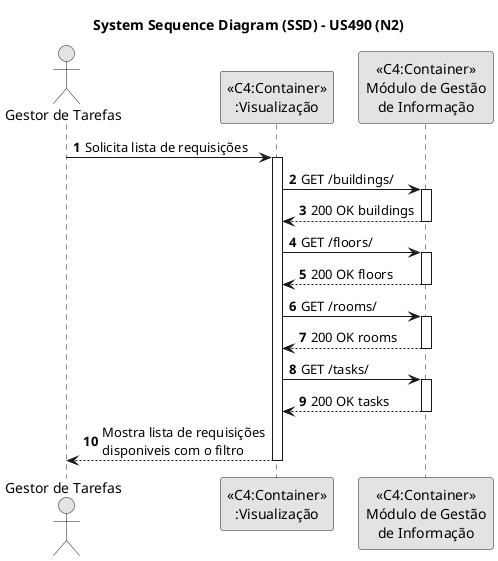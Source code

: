 @startuml
skinparam monochrome true
skinparam packageStyle rectangle
skinparam shadowing false

title System Sequence Diagram (SSD) - US490 (N2)

autonumber

actor "Gestor de Tarefas"

"Gestor de Tarefas" -> "<<C4:Container>>\n:Visualização": Solicita lista de requisições
activate "<<C4:Container>>\n:Visualização"
"<<C4:Container>>\n:Visualização" -> "<<C4:Container>>\nMódulo de Gestão\nde Informação": GET /buildings/
activate "<<C4:Container>>\nMódulo de Gestão\nde Informação"
"<<C4:Container>>\nMódulo de Gestão\nde Informação" --> "<<C4:Container>>\n:Visualização": 200 OK buildings
deactivate "<<C4:Container>>\nMódulo de Gestão\nde Informação"
"<<C4:Container>>\n:Visualização" -> "<<C4:Container>>\nMódulo de Gestão\nde Informação": GET /floors/
activate "<<C4:Container>>\nMódulo de Gestão\nde Informação"
"<<C4:Container>>\nMódulo de Gestão\nde Informação" --> "<<C4:Container>>\n:Visualização": 200 OK floors
deactivate "<<C4:Container>>\nMódulo de Gestão\nde Informação"
"<<C4:Container>>\n:Visualização" -> "<<C4:Container>>\nMódulo de Gestão\nde Informação": GET /rooms/
activate "<<C4:Container>>\nMódulo de Gestão\nde Informação"
"<<C4:Container>>\nMódulo de Gestão\nde Informação" --> "<<C4:Container>>\n:Visualização": 200 OK rooms
deactivate "<<C4:Container>>\nMódulo de Gestão\nde Informação"

"<<C4:Container>>\n:Visualização" -> "<<C4:Container>>\nMódulo de Gestão\nde Informação": GET /tasks/
activate "<<C4:Container>>\nMódulo de Gestão\nde Informação"
"<<C4:Container>>\nMódulo de Gestão\nde Informação" --> "<<C4:Container>>\n:Visualização": 200 OK tasks
deactivate "<<C4:Container>>\nMódulo de Gestão\nde Informação"

"<<C4:Container>>\n:Visualização" --> "Gestor de Tarefas": Mostra lista de requisições\ndisponiveis com o filtro
deactivate "<<C4:Container>>\n:Visualização"

@enduml